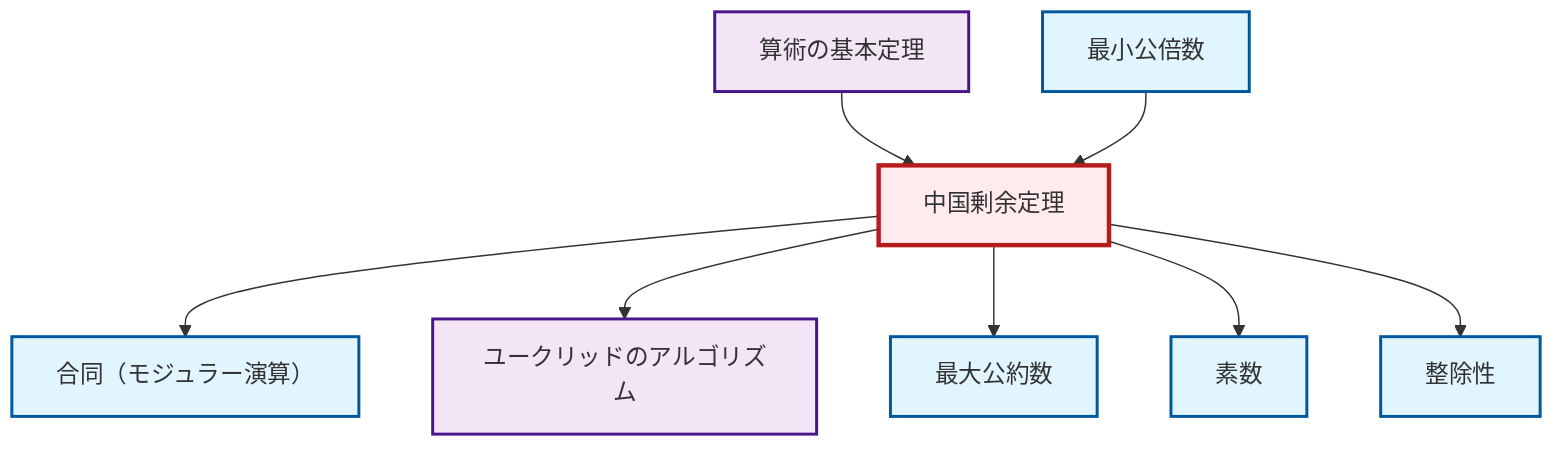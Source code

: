 graph TD
    classDef definition fill:#e1f5fe,stroke:#01579b,stroke-width:2px
    classDef theorem fill:#f3e5f5,stroke:#4a148c,stroke-width:2px
    classDef axiom fill:#fff3e0,stroke:#e65100,stroke-width:2px
    classDef example fill:#e8f5e9,stroke:#1b5e20,stroke-width:2px
    classDef current fill:#ffebee,stroke:#b71c1c,stroke-width:3px
    thm-fundamental-arithmetic["算術の基本定理"]:::theorem
    def-gcd["最大公約数"]:::definition
    def-divisibility["整除性"]:::definition
    thm-euclidean-algorithm["ユークリッドのアルゴリズム"]:::theorem
    thm-chinese-remainder["中国剰余定理"]:::theorem
    def-prime["素数"]:::definition
    def-congruence["合同（モジュラー演算）"]:::definition
    def-lcm["最小公倍数"]:::definition
    thm-chinese-remainder --> def-congruence
    thm-chinese-remainder --> thm-euclidean-algorithm
    thm-chinese-remainder --> def-gcd
    thm-fundamental-arithmetic --> thm-chinese-remainder
    thm-chinese-remainder --> def-prime
    thm-chinese-remainder --> def-divisibility
    def-lcm --> thm-chinese-remainder
    class thm-chinese-remainder current